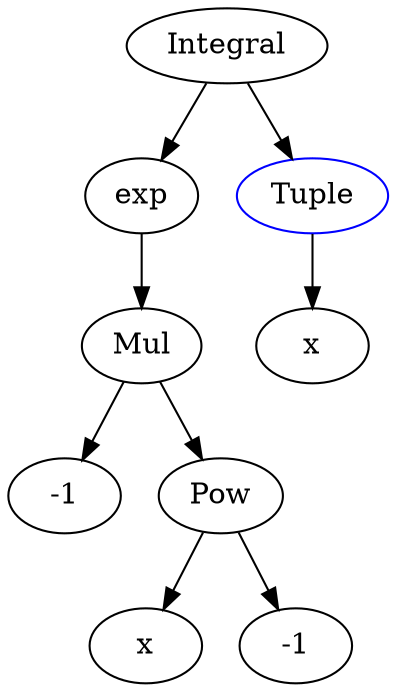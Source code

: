 digraph{

# Graph style
"ordering"="out"
"rankdir"="TD"

#########
# Nodes #
#########

"Integral(exp(Mul(NegativeOne(), Pow(Symbol(x), NegativeOne()))), Tuple(Symbol(x)))_()" ["color"="black", "label"="Integral", "shape"="ellipse"];
"exp(Mul(NegativeOne(), Pow(Symbol(x), NegativeOne())))_(0,)" ["color"="black", "label"="exp", "shape"="ellipse"];
"Mul(NegativeOne(), Pow(Symbol(x), NegativeOne()))_(0, 0)" ["color"="black", "label"="Mul", "shape"="ellipse"];
"NegativeOne()_(0, 0, 0)" ["color"="black", "label"="-1", "shape"="ellipse"];
"Pow(Symbol(x), NegativeOne())_(0, 0, 1)" ["color"="black", "label"="Pow", "shape"="ellipse"];
"Symbol(x)_(0, 0, 1, 0)" ["color"="black", "label"="x", "shape"="ellipse"];
"NegativeOne()_(0, 0, 1, 1)" ["color"="black", "label"="-1", "shape"="ellipse"];
"Tuple(Symbol(x))_(1,)" ["color"="blue", "label"="Tuple", "shape"="ellipse"];
"Symbol(x)_(1, 0)" ["color"="black", "label"="x", "shape"="ellipse"];

#########
# Edges #
#########

"Integral(exp(Mul(NegativeOne(), Pow(Symbol(x), NegativeOne()))), Tuple(Symbol(x)))_()" -> "exp(Mul(NegativeOne(), Pow(Symbol(x), NegativeOne())))_(0,)";
"Integral(exp(Mul(NegativeOne(), Pow(Symbol(x), NegativeOne()))), Tuple(Symbol(x)))_()" -> "Tuple(Symbol(x))_(1,)";
"exp(Mul(NegativeOne(), Pow(Symbol(x), NegativeOne())))_(0,)" -> "Mul(NegativeOne(), Pow(Symbol(x), NegativeOne()))_(0, 0)";
"Mul(NegativeOne(), Pow(Symbol(x), NegativeOne()))_(0, 0)" -> "NegativeOne()_(0, 0, 0)";
"Mul(NegativeOne(), Pow(Symbol(x), NegativeOne()))_(0, 0)" -> "Pow(Symbol(x), NegativeOne())_(0, 0, 1)";
"Pow(Symbol(x), NegativeOne())_(0, 0, 1)" -> "Symbol(x)_(0, 0, 1, 0)";
"Pow(Symbol(x), NegativeOne())_(0, 0, 1)" -> "NegativeOne()_(0, 0, 1, 1)";
"Tuple(Symbol(x))_(1,)" -> "Symbol(x)_(1, 0)";
}